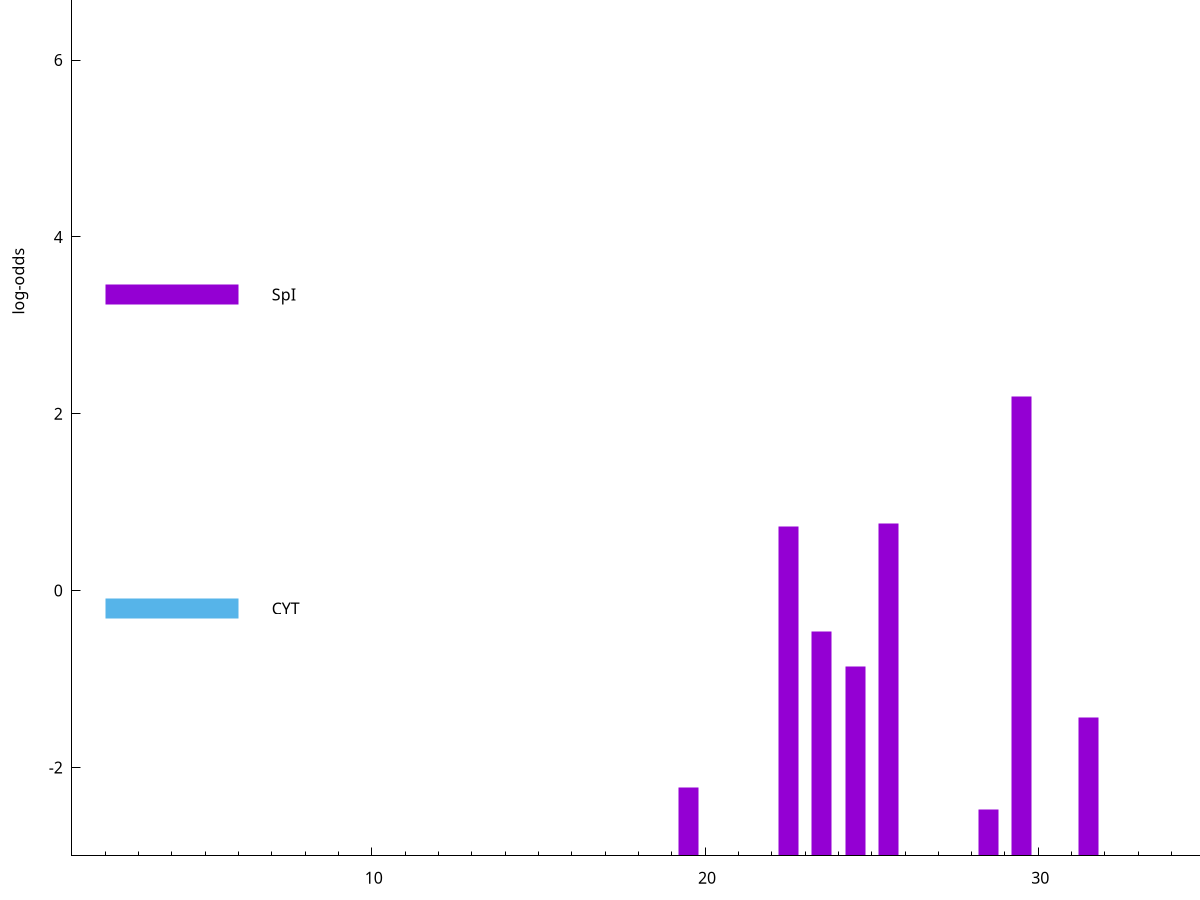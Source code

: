 set title "LipoP predictions for SRR5666408.gff"
set size 2., 1.4
set xrange [1:70] 
set mxtics 10
set yrange [-3:10]
set y2range [0:13]
set ylabel "log-odds"
set term postscript eps color solid "Helvetica" 30
set output "SRR5666408.gff4.eps"
set arrow from 2,7.73951 to 6,7.73951 nohead lt 4 lw 20
set label "TMH" at 7,7.73951
set arrow from 2,3.34974 to 6,3.34974 nohead lt 1 lw 20
set label "SpI" at 7,3.34974
set arrow from 2,-0.200913 to 6,-0.200913 nohead lt 3 lw 20
set label "CYT" at 7,-0.200913
set arrow from 2,7.73951 to 6,7.73951 nohead lt 4 lw 20
set label "TMH" at 7,7.73951
# NOTE: The scores below are the log-odds scores with the threshold
# NOTE: subtracted (a hack to make gnuplot make the histogram all
# NOTE: look nice).
plot "-" axes x1y2 title "" with impulses lt 1 lw 20
29.500000 5.195280
25.500000 3.763394
22.500000 3.726940
23.500000 2.541694
24.500000 2.141181
31.500000 1.568020
19.500000 0.779160
28.500000 0.526650
e
exit

